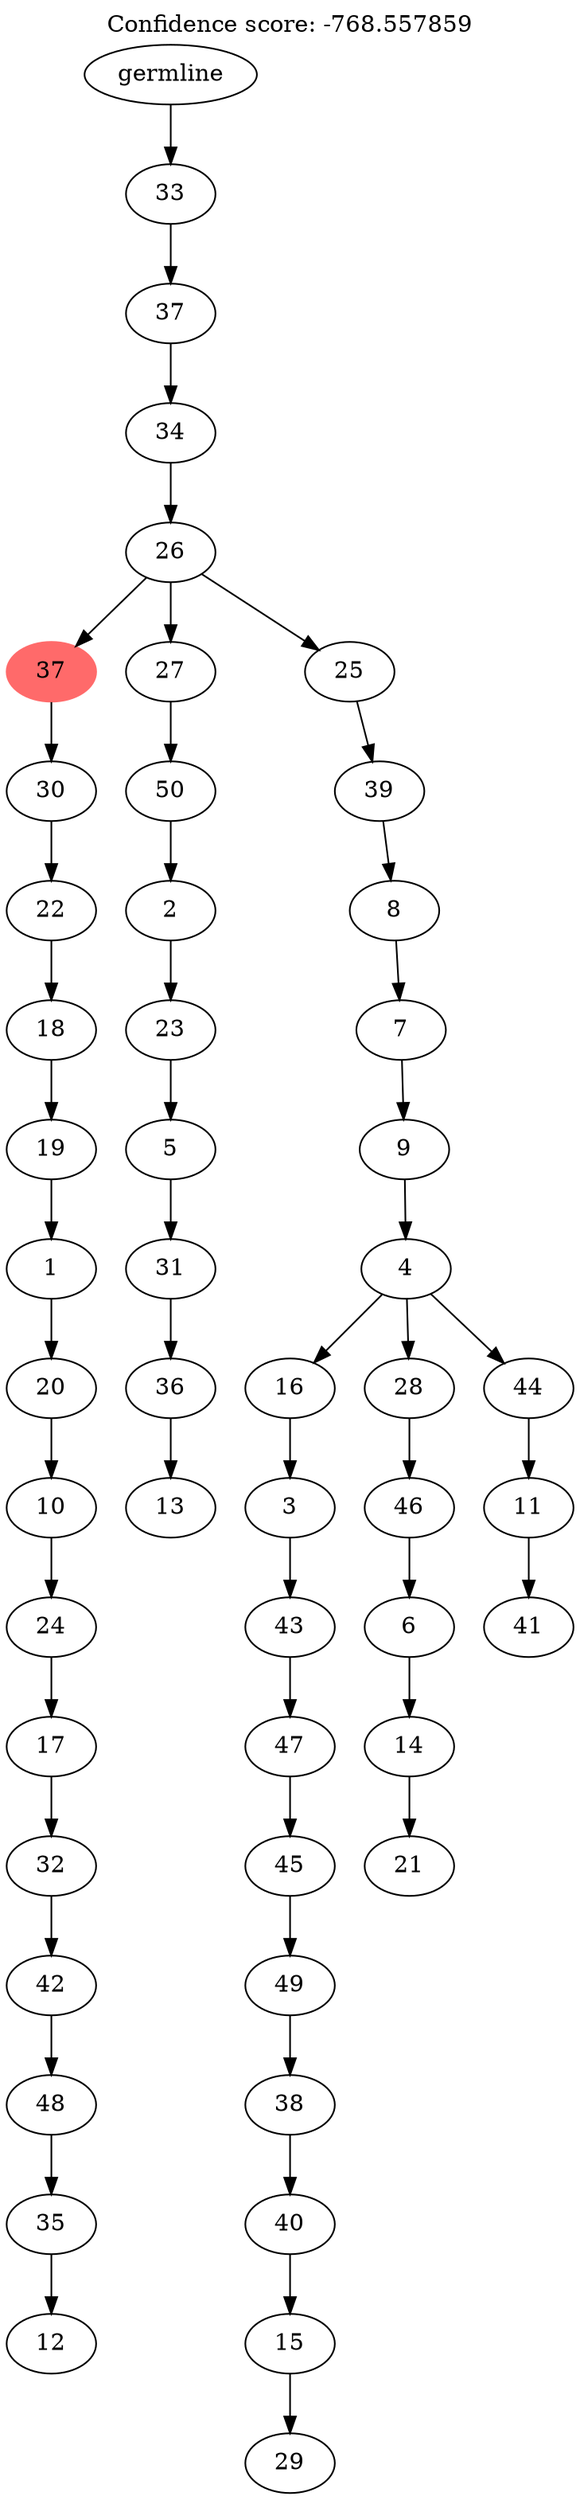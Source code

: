 digraph g {
	"50" -> "51";
	"51" [label="12"];
	"49" -> "50";
	"50" [label="35"];
	"48" -> "49";
	"49" [label="48"];
	"47" -> "48";
	"48" [label="42"];
	"46" -> "47";
	"47" [label="32"];
	"45" -> "46";
	"46" [label="17"];
	"44" -> "45";
	"45" [label="24"];
	"43" -> "44";
	"44" [label="10"];
	"42" -> "43";
	"43" [label="20"];
	"41" -> "42";
	"42" [label="1"];
	"40" -> "41";
	"41" [label="19"];
	"39" -> "40";
	"40" [label="18"];
	"38" -> "39";
	"39" [label="22"];
	"37" -> "38";
	"38" [label="30"];
	"35" -> "36";
	"36" [label="13"];
	"34" -> "35";
	"35" [label="36"];
	"33" -> "34";
	"34" [label="31"];
	"32" -> "33";
	"33" [label="5"];
	"31" -> "32";
	"32" [label="23"];
	"30" -> "31";
	"31" [label="2"];
	"29" -> "30";
	"30" [label="50"];
	"27" -> "28";
	"28" [label="29"];
	"26" -> "27";
	"27" [label="15"];
	"25" -> "26";
	"26" [label="40"];
	"24" -> "25";
	"25" [label="38"];
	"23" -> "24";
	"24" [label="49"];
	"22" -> "23";
	"23" [label="45"];
	"21" -> "22";
	"22" [label="47"];
	"20" -> "21";
	"21" [label="43"];
	"19" -> "20";
	"20" [label="3"];
	"17" -> "18";
	"18" [label="21"];
	"16" -> "17";
	"17" [label="14"];
	"15" -> "16";
	"16" [label="6"];
	"14" -> "15";
	"15" [label="46"];
	"12" -> "13";
	"13" [label="41"];
	"11" -> "12";
	"12" [label="11"];
	"10" -> "11";
	"11" [label="44"];
	"10" -> "14";
	"14" [label="28"];
	"10" -> "19";
	"19" [label="16"];
	"9" -> "10";
	"10" [label="4"];
	"8" -> "9";
	"9" [label="9"];
	"7" -> "8";
	"8" [label="7"];
	"6" -> "7";
	"7" [label="8"];
	"5" -> "6";
	"6" [label="39"];
	"4" -> "5";
	"5" [label="25"];
	"4" -> "29";
	"29" [label="27"];
	"4" -> "37";
	"37" [color=indianred1, style=filled, label="37"];
	"3" -> "4";
	"4" [label="26"];
	"2" -> "3";
	"3" [label="34"];
	"1" -> "2";
	"2" [label="37"];
	"0" -> "1";
	"1" [label="33"];
	"0" [label="germline"];
	labelloc="t";
	label="Confidence score: -768.557859";
}
